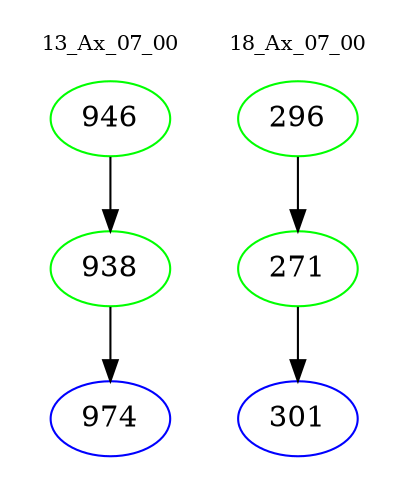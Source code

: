 digraph{
subgraph cluster_0 {
color = white
label = "13_Ax_07_00";
fontsize=10;
T0_946 [label="946", color="green"]
T0_946 -> T0_938 [color="black"]
T0_938 [label="938", color="green"]
T0_938 -> T0_974 [color="black"]
T0_974 [label="974", color="blue"]
}
subgraph cluster_1 {
color = white
label = "18_Ax_07_00";
fontsize=10;
T1_296 [label="296", color="green"]
T1_296 -> T1_271 [color="black"]
T1_271 [label="271", color="green"]
T1_271 -> T1_301 [color="black"]
T1_301 [label="301", color="blue"]
}
}
